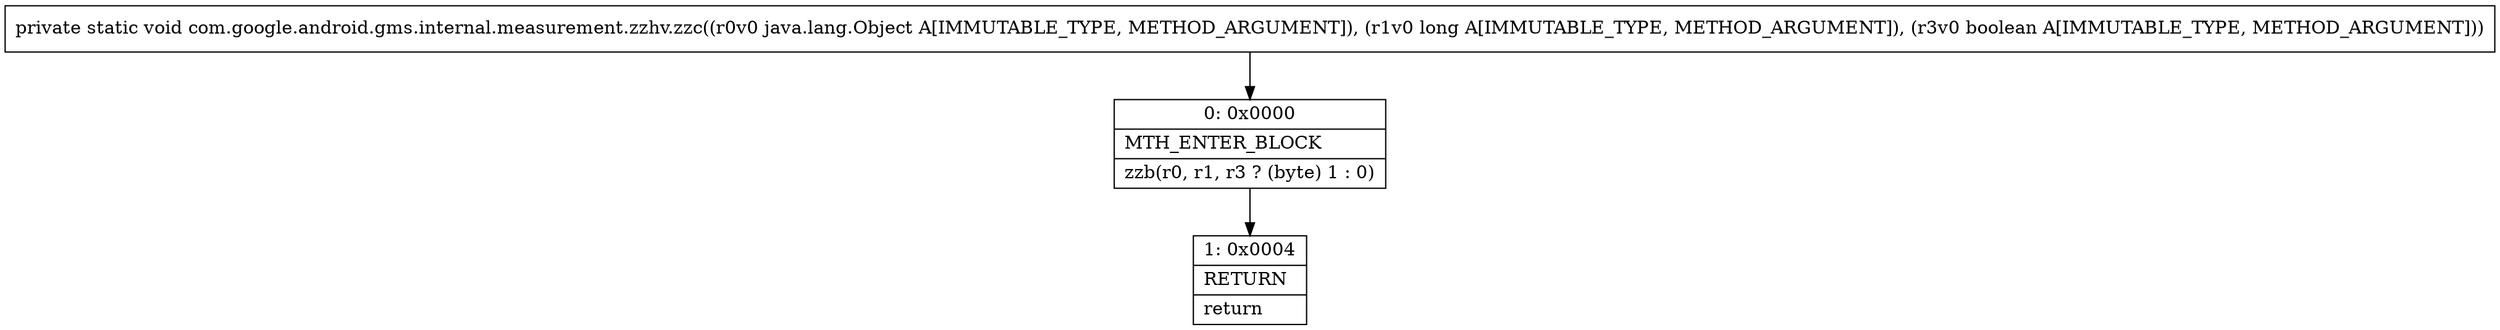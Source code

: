 digraph "CFG forcom.google.android.gms.internal.measurement.zzhv.zzc(Ljava\/lang\/Object;JZ)V" {
Node_0 [shape=record,label="{0\:\ 0x0000|MTH_ENTER_BLOCK\l|zzb(r0, r1, r3 ? (byte) 1 : 0)\l}"];
Node_1 [shape=record,label="{1\:\ 0x0004|RETURN\l|return\l}"];
MethodNode[shape=record,label="{private static void com.google.android.gms.internal.measurement.zzhv.zzc((r0v0 java.lang.Object A[IMMUTABLE_TYPE, METHOD_ARGUMENT]), (r1v0 long A[IMMUTABLE_TYPE, METHOD_ARGUMENT]), (r3v0 boolean A[IMMUTABLE_TYPE, METHOD_ARGUMENT])) }"];
MethodNode -> Node_0;
Node_0 -> Node_1;
}

